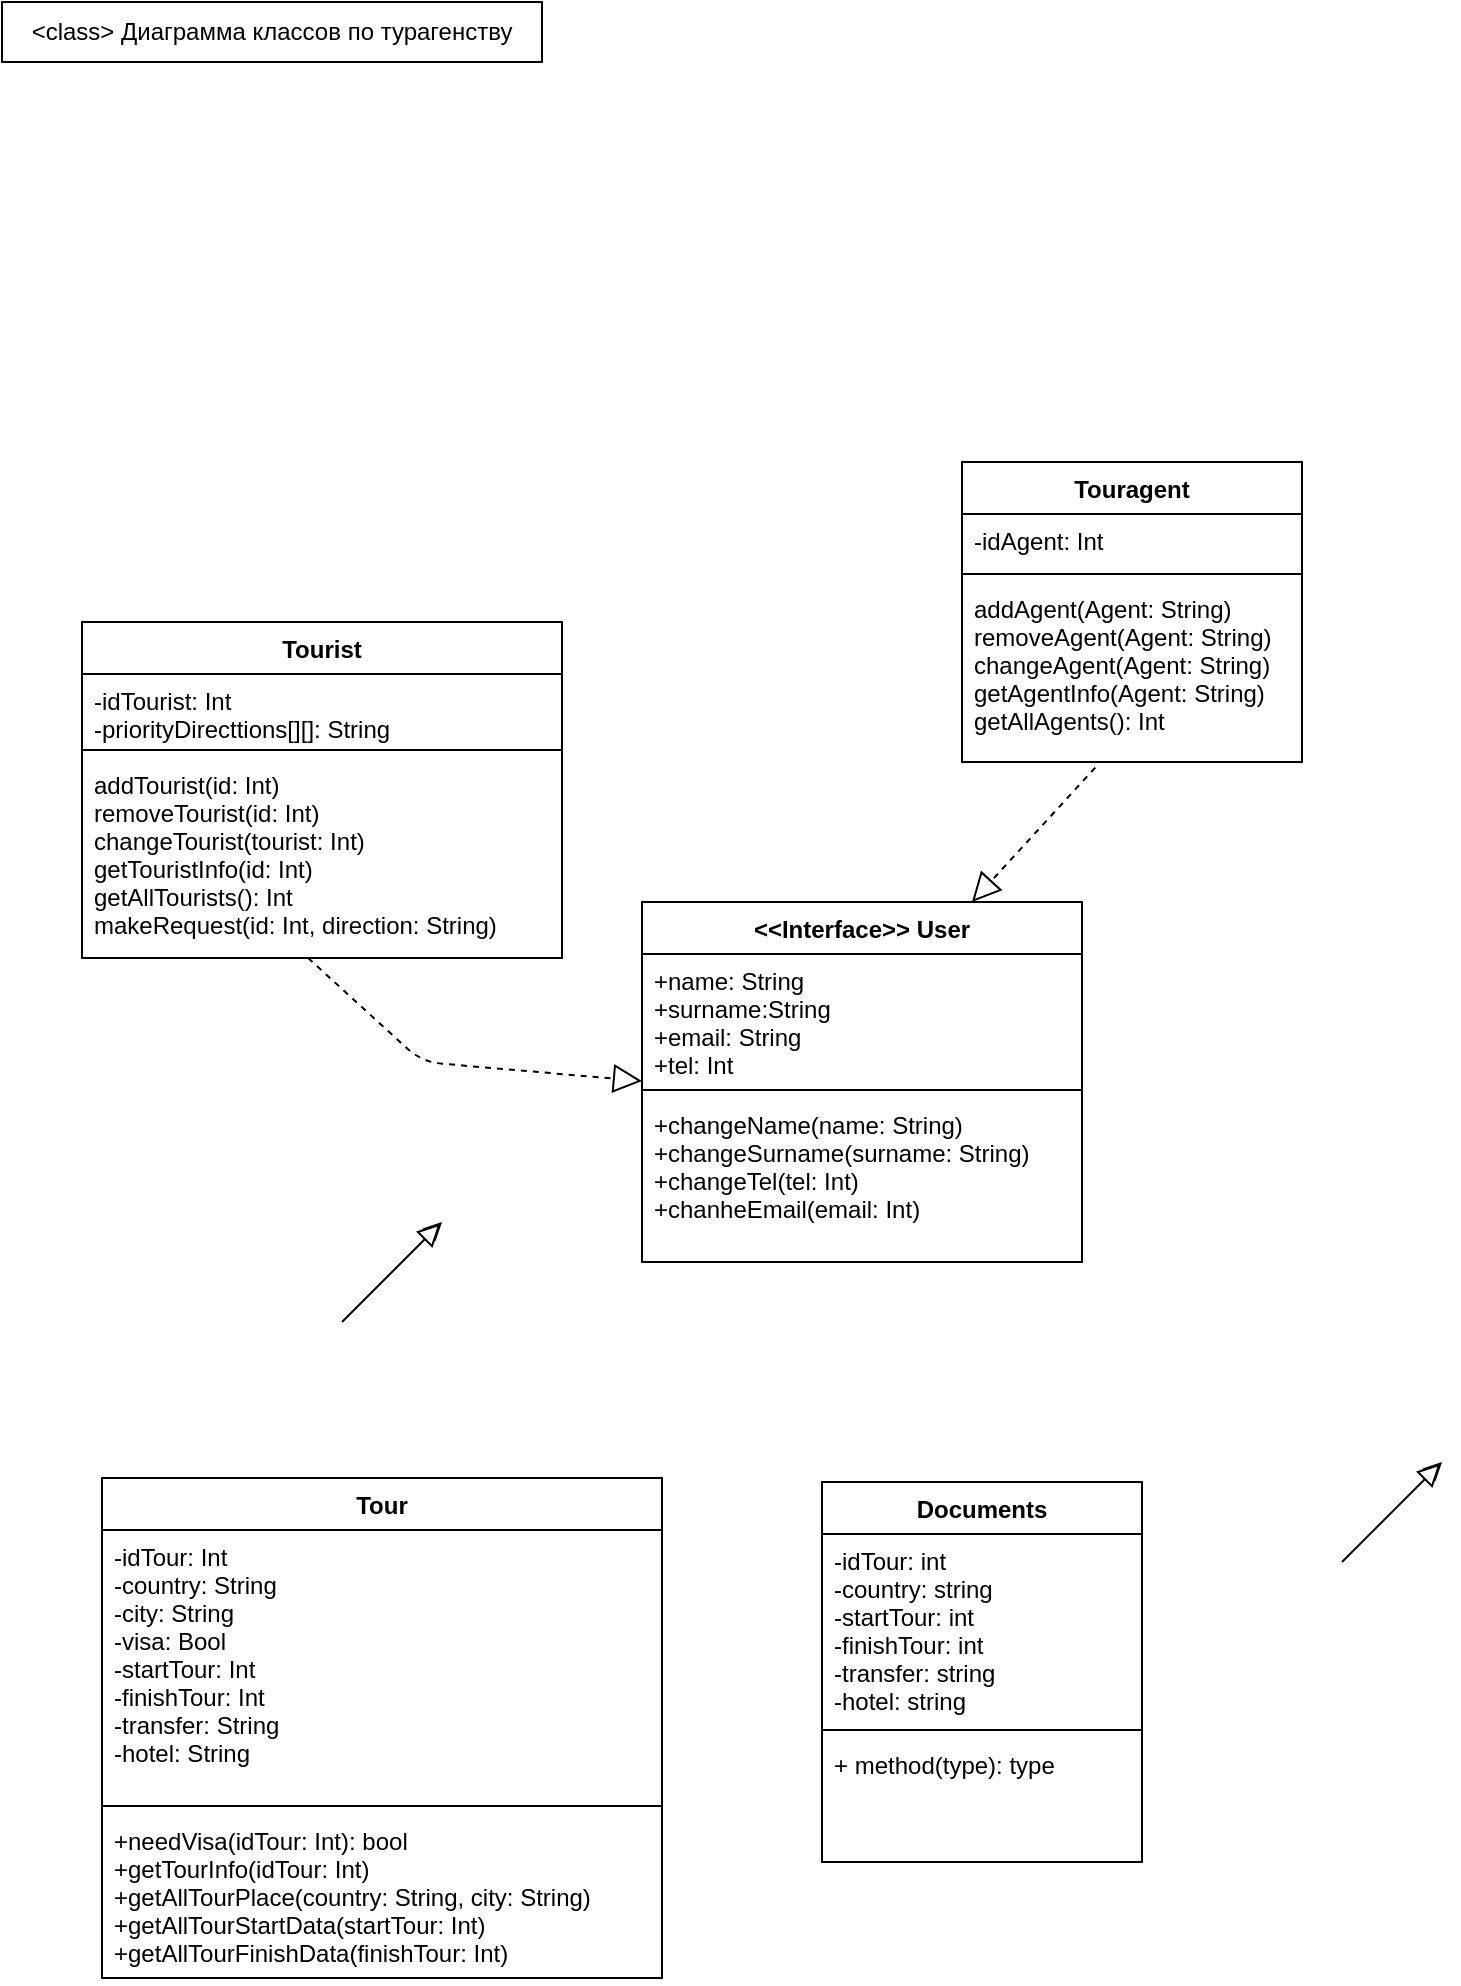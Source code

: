 <mxfile version="12.9.3" type="github">
  <diagram id="0H1mfORNGfnUdjF6QRDL" name="Page-1">
    <mxGraphModel dx="785" dy="443" grid="1" gridSize="10" guides="1" tooltips="1" connect="1" arrows="1" fold="1" page="1" pageScale="1" pageWidth="850" pageHeight="1100" math="0" shadow="0">
      <root>
        <mxCell id="0" />
        <mxCell id="1" parent="0" />
        <mxCell id="4OYxdjphq5t7-IWQ_6NV-1" value="&amp;lt;class&amp;gt; Диаграмма классов по турагенству" style="rounded=0;whiteSpace=wrap;html=1;" parent="1" vertex="1">
          <mxGeometry x="60" y="40" width="270" height="30" as="geometry" />
        </mxCell>
        <mxCell id="EQAWj-bgzG3Vmf502P8H-1" value="&lt;&lt;Interface&gt;&gt; User&#xa;" style="swimlane;fontStyle=1;align=center;verticalAlign=top;childLayout=stackLayout;horizontal=1;startSize=26;horizontalStack=0;resizeParent=1;resizeParentMax=0;resizeLast=0;collapsible=1;marginBottom=0;" vertex="1" parent="1">
          <mxGeometry x="380" y="490" width="220" height="180" as="geometry" />
        </mxCell>
        <mxCell id="EQAWj-bgzG3Vmf502P8H-2" value="+name: String&#xa;+surname:String&#xa;+email: String&#xa;+tel: Int" style="text;strokeColor=none;fillColor=none;align=left;verticalAlign=top;spacingLeft=4;spacingRight=4;overflow=hidden;rotatable=0;points=[[0,0.5],[1,0.5]];portConstraint=eastwest;" vertex="1" parent="EQAWj-bgzG3Vmf502P8H-1">
          <mxGeometry y="26" width="220" height="64" as="geometry" />
        </mxCell>
        <mxCell id="EQAWj-bgzG3Vmf502P8H-3" value="" style="line;strokeWidth=1;fillColor=none;align=left;verticalAlign=middle;spacingTop=-1;spacingLeft=3;spacingRight=3;rotatable=0;labelPosition=right;points=[];portConstraint=eastwest;" vertex="1" parent="EQAWj-bgzG3Vmf502P8H-1">
          <mxGeometry y="90" width="220" height="8" as="geometry" />
        </mxCell>
        <mxCell id="EQAWj-bgzG3Vmf502P8H-4" value="+changeName(name: String)&#xa;+changeSurname(surname: String)&#xa;+changeTel(tel: Int)&#xa;+chanheEmail(email: Int)" style="text;strokeColor=none;fillColor=none;align=left;verticalAlign=top;spacingLeft=4;spacingRight=4;overflow=hidden;rotatable=0;points=[[0,0.5],[1,0.5]];portConstraint=eastwest;" vertex="1" parent="EQAWj-bgzG3Vmf502P8H-1">
          <mxGeometry y="98" width="220" height="82" as="geometry" />
        </mxCell>
        <mxCell id="EQAWj-bgzG3Vmf502P8H-5" value="Tourist" style="swimlane;fontStyle=1;align=center;verticalAlign=top;childLayout=stackLayout;horizontal=1;startSize=26;horizontalStack=0;resizeParent=1;resizeParentMax=0;resizeLast=0;collapsible=1;marginBottom=0;" vertex="1" parent="1">
          <mxGeometry x="100" y="350" width="240" height="168" as="geometry" />
        </mxCell>
        <mxCell id="EQAWj-bgzG3Vmf502P8H-6" value="-idTourist: Int&#xa;-priorityDirecttions[][]: String&#xa;" style="text;strokeColor=none;fillColor=none;align=left;verticalAlign=top;spacingLeft=4;spacingRight=4;overflow=hidden;rotatable=0;points=[[0,0.5],[1,0.5]];portConstraint=eastwest;" vertex="1" parent="EQAWj-bgzG3Vmf502P8H-5">
          <mxGeometry y="26" width="240" height="34" as="geometry" />
        </mxCell>
        <mxCell id="EQAWj-bgzG3Vmf502P8H-7" value="" style="line;strokeWidth=1;fillColor=none;align=left;verticalAlign=middle;spacingTop=-1;spacingLeft=3;spacingRight=3;rotatable=0;labelPosition=right;points=[];portConstraint=eastwest;" vertex="1" parent="EQAWj-bgzG3Vmf502P8H-5">
          <mxGeometry y="60" width="240" height="8" as="geometry" />
        </mxCell>
        <mxCell id="EQAWj-bgzG3Vmf502P8H-8" value="addTourist(id: Int)&#xa;removeTourist(id: Int)&#xa;changeTourist(tourist: Int)&#xa;getTouristInfo(id: Int)&#xa;getAllTourists(): Int&#xa;makeRequest(id: Int, direction: String)&#xa;&#xa;" style="text;strokeColor=none;fillColor=none;align=left;verticalAlign=top;spacingLeft=4;spacingRight=4;overflow=hidden;rotatable=0;points=[[0,0.5],[1,0.5]];portConstraint=eastwest;" vertex="1" parent="EQAWj-bgzG3Vmf502P8H-5">
          <mxGeometry y="68" width="240" height="100" as="geometry" />
        </mxCell>
        <mxCell id="EQAWj-bgzG3Vmf502P8H-9" value="" style="endArrow=block;dashed=1;endFill=0;endSize=12;html=1;exitX=0.471;exitY=1;exitDx=0;exitDy=0;exitPerimeter=0;" edge="1" parent="1" source="EQAWj-bgzG3Vmf502P8H-8">
          <mxGeometry width="160" relative="1" as="geometry">
            <mxPoint x="220" y="579.5" as="sourcePoint" />
            <mxPoint x="380" y="579.5" as="targetPoint" />
            <Array as="points">
              <mxPoint x="270" y="570" />
            </Array>
          </mxGeometry>
        </mxCell>
        <mxCell id="EQAWj-bgzG3Vmf502P8H-12" value="Touragent" style="swimlane;fontStyle=1;align=center;verticalAlign=top;childLayout=stackLayout;horizontal=1;startSize=26;horizontalStack=0;resizeParent=1;resizeParentMax=0;resizeLast=0;collapsible=1;marginBottom=0;" vertex="1" parent="1">
          <mxGeometry x="540" y="270" width="170" height="150" as="geometry" />
        </mxCell>
        <mxCell id="EQAWj-bgzG3Vmf502P8H-13" value="-idAgent: Int&#xa;" style="text;strokeColor=none;fillColor=none;align=left;verticalAlign=top;spacingLeft=4;spacingRight=4;overflow=hidden;rotatable=0;points=[[0,0.5],[1,0.5]];portConstraint=eastwest;" vertex="1" parent="EQAWj-bgzG3Vmf502P8H-12">
          <mxGeometry y="26" width="170" height="26" as="geometry" />
        </mxCell>
        <mxCell id="EQAWj-bgzG3Vmf502P8H-14" value="" style="line;strokeWidth=1;fillColor=none;align=left;verticalAlign=middle;spacingTop=-1;spacingLeft=3;spacingRight=3;rotatable=0;labelPosition=right;points=[];portConstraint=eastwest;" vertex="1" parent="EQAWj-bgzG3Vmf502P8H-12">
          <mxGeometry y="52" width="170" height="8" as="geometry" />
        </mxCell>
        <mxCell id="EQAWj-bgzG3Vmf502P8H-15" value="addAgent(Agent: String)&#xa;removeAgent(Agent: String)&#xa;changeAgent(Agent: String)&#xa;getAgentInfo(Agent: String)&#xa;getAllAgents(): Int" style="text;strokeColor=none;fillColor=none;align=left;verticalAlign=top;spacingLeft=4;spacingRight=4;overflow=hidden;rotatable=0;points=[[0,0.5],[1,0.5]];portConstraint=eastwest;" vertex="1" parent="EQAWj-bgzG3Vmf502P8H-12">
          <mxGeometry y="60" width="170" height="90" as="geometry" />
        </mxCell>
        <mxCell id="EQAWj-bgzG3Vmf502P8H-16" value="" style="endArrow=block;dashed=1;endFill=0;endSize=12;html=1;exitX=0.392;exitY=1.031;exitDx=0;exitDy=0;exitPerimeter=0;entryX=0.75;entryY=0;entryDx=0;entryDy=0;" edge="1" parent="1" source="EQAWj-bgzG3Vmf502P8H-15" target="EQAWj-bgzG3Vmf502P8H-1">
          <mxGeometry width="160" relative="1" as="geometry">
            <mxPoint x="360" y="470" as="sourcePoint" />
            <mxPoint x="520" y="470" as="targetPoint" />
            <Array as="points" />
          </mxGeometry>
        </mxCell>
        <mxCell id="EQAWj-bgzG3Vmf502P8H-17" value="Tour" style="swimlane;fontStyle=1;align=center;verticalAlign=top;childLayout=stackLayout;horizontal=1;startSize=26;horizontalStack=0;resizeParent=1;resizeParentMax=0;resizeLast=0;collapsible=1;marginBottom=0;" vertex="1" parent="1">
          <mxGeometry x="110" y="778" width="280" height="250" as="geometry" />
        </mxCell>
        <mxCell id="EQAWj-bgzG3Vmf502P8H-18" value="-idTour: Int&#xa;-country: String&#xa;-city: String&#xa;-visa: Bool&#xa;-startTour: Int&#xa;-finishTour: Int&#xa;-transfer: String&#xa;-hotel: String&#xa;&#xa;" style="text;strokeColor=none;fillColor=none;align=left;verticalAlign=top;spacingLeft=4;spacingRight=4;overflow=hidden;rotatable=0;points=[[0,0.5],[1,0.5]];portConstraint=eastwest;" vertex="1" parent="EQAWj-bgzG3Vmf502P8H-17">
          <mxGeometry y="26" width="280" height="134" as="geometry" />
        </mxCell>
        <mxCell id="EQAWj-bgzG3Vmf502P8H-19" value="" style="line;strokeWidth=1;fillColor=none;align=left;verticalAlign=middle;spacingTop=-1;spacingLeft=3;spacingRight=3;rotatable=0;labelPosition=right;points=[];portConstraint=eastwest;" vertex="1" parent="EQAWj-bgzG3Vmf502P8H-17">
          <mxGeometry y="160" width="280" height="8" as="geometry" />
        </mxCell>
        <mxCell id="EQAWj-bgzG3Vmf502P8H-20" value="+needVisa(idTour: Int): bool&#xa;+getTourInfo(idTour: Int)&#xa;+getAllTourPlace(country: String, city: String)&#xa;+getAllTourStartData(startTour: Int)&#xa;+getAllTourFinishData(finishTour: Int)" style="text;strokeColor=none;fillColor=none;align=left;verticalAlign=top;spacingLeft=4;spacingRight=4;overflow=hidden;rotatable=0;points=[[0,0.5],[1,0.5]];portConstraint=eastwest;" vertex="1" parent="EQAWj-bgzG3Vmf502P8H-17">
          <mxGeometry y="168" width="280" height="82" as="geometry" />
        </mxCell>
        <mxCell id="EQAWj-bgzG3Vmf502P8H-43" value="" style="endArrow=classic;html=1;" edge="1" parent="1">
          <mxGeometry width="50" height="50" relative="1" as="geometry">
            <mxPoint x="730" y="820" as="sourcePoint" />
            <mxPoint x="780" y="770" as="targetPoint" />
            <Array as="points">
              <mxPoint x="750" y="800" />
            </Array>
          </mxGeometry>
        </mxCell>
        <mxCell id="EQAWj-bgzG3Vmf502P8H-44" value="" style="triangle;whiteSpace=wrap;html=1;rotation=-45;" vertex="1" parent="1">
          <mxGeometry x="770" y="770" width="10" height="10" as="geometry" />
        </mxCell>
        <mxCell id="EQAWj-bgzG3Vmf502P8H-47" value="" style="endArrow=classic;html=1;" edge="1" parent="1">
          <mxGeometry width="50" height="50" relative="1" as="geometry">
            <mxPoint x="230" y="700" as="sourcePoint" />
            <mxPoint x="280" y="650" as="targetPoint" />
          </mxGeometry>
        </mxCell>
        <mxCell id="EQAWj-bgzG3Vmf502P8H-48" value="" style="triangle;whiteSpace=wrap;html=1;rotation=-45;" vertex="1" parent="1">
          <mxGeometry x="270" y="650" width="10" height="10" as="geometry" />
        </mxCell>
        <mxCell id="EQAWj-bgzG3Vmf502P8H-49" value="Documents" style="swimlane;fontStyle=1;align=center;verticalAlign=top;childLayout=stackLayout;horizontal=1;startSize=26;horizontalStack=0;resizeParent=1;resizeParentMax=0;resizeLast=0;collapsible=1;marginBottom=0;" vertex="1" parent="1">
          <mxGeometry x="470" y="780" width="160" height="190" as="geometry" />
        </mxCell>
        <mxCell id="EQAWj-bgzG3Vmf502P8H-50" value="-idTour: int&#xa;-country: string&#xa;-startTour: int&#xa;-finishTour: int&#xa;-transfer: string&#xa;-hotel: string&#xa;" style="text;strokeColor=none;fillColor=none;align=left;verticalAlign=top;spacingLeft=4;spacingRight=4;overflow=hidden;rotatable=0;points=[[0,0.5],[1,0.5]];portConstraint=eastwest;" vertex="1" parent="EQAWj-bgzG3Vmf502P8H-49">
          <mxGeometry y="26" width="160" height="94" as="geometry" />
        </mxCell>
        <mxCell id="EQAWj-bgzG3Vmf502P8H-51" value="" style="line;strokeWidth=1;fillColor=none;align=left;verticalAlign=middle;spacingTop=-1;spacingLeft=3;spacingRight=3;rotatable=0;labelPosition=right;points=[];portConstraint=eastwest;" vertex="1" parent="EQAWj-bgzG3Vmf502P8H-49">
          <mxGeometry y="120" width="160" height="8" as="geometry" />
        </mxCell>
        <mxCell id="EQAWj-bgzG3Vmf502P8H-52" value="+ method(type): type" style="text;strokeColor=none;fillColor=none;align=left;verticalAlign=top;spacingLeft=4;spacingRight=4;overflow=hidden;rotatable=0;points=[[0,0.5],[1,0.5]];portConstraint=eastwest;" vertex="1" parent="EQAWj-bgzG3Vmf502P8H-49">
          <mxGeometry y="128" width="160" height="62" as="geometry" />
        </mxCell>
      </root>
    </mxGraphModel>
  </diagram>
</mxfile>
